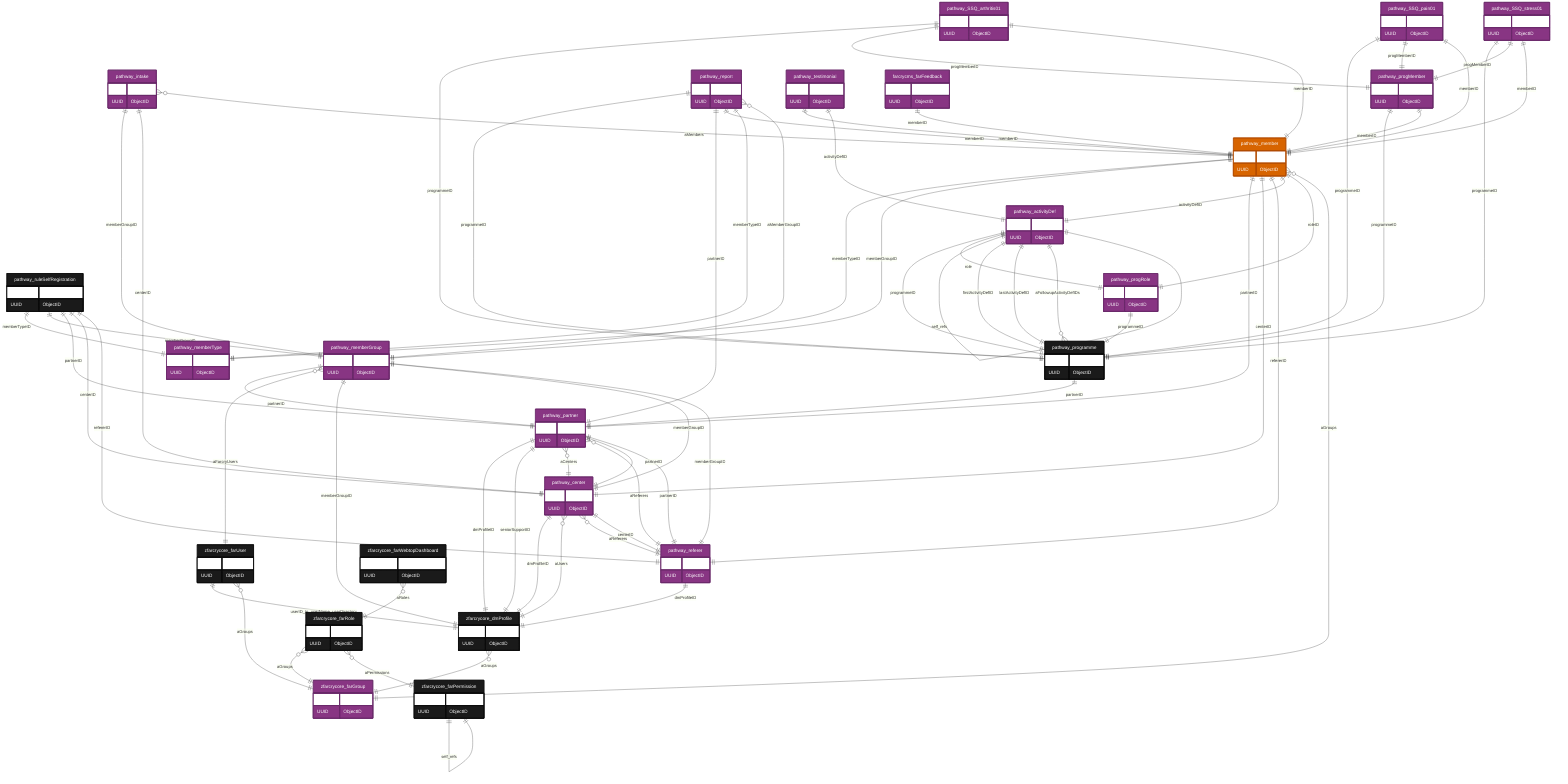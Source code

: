 erDiagram
    %% Parameters:
%%   Focus: member
%%   Domains: provider
%%   Chart Type: ER
    "pathway_ruleSelfRegistration" {
        📞 SERVICES UUID ObjectID
    }

    "pathway_activityDef" {
        🔥 CORE UUID ObjectID
    }

    "pathway_center" {
        🔥 CORE UUID ObjectID
    }

    "pathway_intake" {
        💧 UTILITIES UUID ObjectID
    }

    "pathway_member" {
        🔥 CORE UUID ObjectID
    }

    "pathway_memberGroup" {
        🔥 CORE UUID ObjectID
    }

    "pathway_memberType" {
        💧 UTILITIES UUID ObjectID
    }

    "pathway_partner" {
        🔥 CORE UUID ObjectID
    }

    "pathway_progMember" {
        🔥 CORE UUID ObjectID
    }

    "pathway_programme" {
        💧 UTILITIES UUID ObjectID
    }

    "pathway_progRole" {
        📞 SERVICES UUID ObjectID
    }

    "pathway_referer" {
        🔥 CORE UUID ObjectID
    }

    "pathway_report" {
        📞 SERVICES UUID ObjectID
    }

    "pathway_SSQ_arthritis01" {
        💧 UTILITIES UUID ObjectID
    }

    "pathway_SSQ_pain01" {
        💧 UTILITIES UUID ObjectID
    }

    "pathway_SSQ_stress01" {
        💧 UTILITIES UUID ObjectID
    }

    "pathway_testimonial" {
        📞 SERVICES UUID ObjectID
    }

    "farcrycms_farFeedback" {
        📞 SERVICES UUID ObjectID
    }

    "zfarcrycore_dmProfile" {
        🛡️ AUTH UUID ObjectID
    }

    "zfarcrycore_farGroup" {
        🛡️ AUTH UUID ObjectID
    }

    "zfarcrycore_farPermission" {
        🛡️ AUTH UUID ObjectID
    }

    "zfarcrycore_farRole" {
        🛡️ AUTH UUID ObjectID
    }

    "zfarcrycore_farUser" {
        🛡️ AUTH UUID ObjectID
    }

    "zfarcrycore_farWebtopDashboard" {
        💧 UTILITIES UUID ObjectID
    }

    %% Direct FK Relationships
    "pathway_ruleSelfRegistration" ||--|| "pathway_memberType" : memberTypeID
    "pathway_ruleSelfRegistration" ||--|| "pathway_memberGroup" : memberGroupID
    "pathway_ruleSelfRegistration" ||--|| "pathway_partner" : partnerID
    "pathway_ruleSelfRegistration" ||--|| "pathway_center" : centerID
    "pathway_ruleSelfRegistration" ||--|| "pathway_referer" : refererID
    "pathway_activityDef" ||--|| "pathway_programme" : programmeID
    "pathway_activityDef" ||--|| "pathway_progRole" : role
    "pathway_center" ||--|| "zfarcrycore_dmProfile" : dmProfileID
    "pathway_center" ||--|| "pathway_partner" : partnerID
    "pathway_center" ||--|| "pathway_memberGroup" : memberGroupID
    "pathway_intake" ||--|| "pathway_memberGroup" : memberGroupID
    "pathway_intake" ||--|| "pathway_center" : centerID
    "pathway_member" ||--|| "pathway_memberType" : memberTypeID
    "pathway_member" ||--|| "pathway_memberGroup" : memberGroupID
    "pathway_member" ||--|| "pathway_partner" : partnerID
    "pathway_member" ||--|| "pathway_center" : centerID
    "pathway_member" ||--|| "pathway_referer" : refererID
    "pathway_member" ||--|| "pathway_activityDef" : activityDefID
    "pathway_member" ||--|| "pathway_progRole" : roleID
    "pathway_memberGroup" ||--|| "pathway_partner" : partnerID
    "pathway_partner" ||--|| "zfarcrycore_dmProfile" : dmProfileID
    "pathway_partner" ||--|| "zfarcrycore_dmProfile" : seniorSupportID
    "pathway_progMember" ||--|| "pathway_programme" : programmeID
    "pathway_progMember" ||--|| "pathway_member" : memberID
    "pathway_programme" ||--|| "pathway_partner" : partnerID
    "pathway_programme" ||--|| "pathway_activityDef" : firstActivityDefID
    "pathway_programme" ||--|| "pathway_activityDef" : lastActivityDefID
    "pathway_progRole" ||--|| "pathway_programme" : programmeID
    "pathway_referer" ||--|| "zfarcrycore_dmProfile" : dmProfileID
    "pathway_referer" ||--|| "pathway_partner" : partnerID
    "pathway_referer" ||--|| "pathway_memberGroup" : memberGroupID
    "pathway_referer" ||--|| "pathway_center" : centerID
    "pathway_report" ||--|| "pathway_programme" : programmeID
    "pathway_report" ||--|| "pathway_partner" : partnerID
    "pathway_report" ||--|| "pathway_member" : memberID
    "pathway_report" ||--|| "pathway_memberType" : memberTypeID
    "pathway_SSQ_arthritis01" ||--|| "pathway_programme" : programmeID
    "pathway_SSQ_arthritis01" ||--|| "pathway_progMember" : progMemberID
    "pathway_SSQ_arthritis01" ||--|| "pathway_member" : memberID
    "pathway_SSQ_pain01" ||--|| "pathway_programme" : programmeID
    "pathway_SSQ_pain01" ||--|| "pathway_progMember" : progMemberID
    "pathway_SSQ_pain01" ||--|| "pathway_member" : memberID
    "pathway_SSQ_stress01" ||--|| "pathway_programme" : programmeID
    "pathway_SSQ_stress01" ||--|| "pathway_progMember" : progMemberID
    "pathway_SSQ_stress01" ||--|| "pathway_member" : memberID
    "pathway_testimonial" ||--|| "pathway_member" : memberID
    "pathway_testimonial" ||--|| "pathway_activityDef" : activityDefID
    "farcrycms_farFeedback" ||--|| "pathway_member" : memberID
    "zfarcrycore_dmProfile" ||--|| "pathway_memberGroup" : memberGroupID
    %% End Direct FK Relationships

    %% Special Joins
    "zfarcrycore_farUser" ||--|| "zfarcrycore_dmProfile" : userID_to_userName_userDirectory
    %% End Special Joins

    %% Self-Referencing Relationships for activityDef
    %% Self-refs include: onEndID, aCuePointActivities, aInteract1Activities, aInteract2Activities, aInteract3Activities, aInteract4Activities, aInteract5Activities
    "pathway_activityDef" ||--|| "pathway_activityDef" : self_refs
    %% End Self-Referencing Relationships for activityDef

    %% Self-Referencing Relationships for farPermission
    %% Self-refs include: aRelatedtypes
    "zfarcrycore_farPermission" ||--|| "zfarcrycore_farPermission" : self_refs
    %% End Self-Referencing Relationships for farPermission

    %% Join Table Relationships
    "pathway_center" }o--|| "zfarcrycore_dmProfile" : aUsers
    "pathway_center" }o--|| "pathway_referer" : aReferers
    "pathway_intake" }o--|| "pathway_member" : aMembers
    "pathway_member" }o--|| "zfarcrycore_farGroup" : aGroups
    "pathway_memberGroup" }o--|| "zfarcrycore_farUser" : aFarcryUsers
    "pathway_partner" }o--|| "pathway_center" : aCenters
    "pathway_partner" }o--|| "pathway_referer" : aReferers
    "pathway_programme" }o--|| "pathway_activityDef" : aFollowupActivityDefIDs
    "pathway_report" }o--|| "pathway_memberGroup" : aMemberGroupID
    "zfarcrycore_dmProfile" }o--|| "zfarcrycore_farGroup" : aGroups
    "zfarcrycore_farRole" }o--|| "zfarcrycore_farGroup" : aGroups
    "zfarcrycore_farRole" }o--|| "zfarcrycore_farPermission" : aPermissions
    "zfarcrycore_farUser" }o--|| "zfarcrycore_farGroup" : aGroups
    "zfarcrycore_farWebtopDashboard" }o--|| "zfarcrycore_farRole" : aRoles
    %% End Join Table Relationships


    %% Entity Styling
    %% secondary tier
    style pathway_ruleSelfRegistration fill:#1a1a1a,stroke:#0d0d0d,stroke-width:2px,color:#fff
    %% related tier
    style pathway_activityDef fill:#883583,stroke:#6a2a6a,stroke-width:2px,color:#fff
    %% related tier
    style pathway_center fill:#883583,stroke:#6a2a6a,stroke-width:2px,color:#fff
    %% related tier
    style pathway_intake fill:#883583,stroke:#6a2a6a,stroke-width:2px,color:#fff
    %% focus tier
    style pathway_member fill:#d76400,stroke:#b34d00,stroke-width:2px,color:#fff
    %% related tier
    style pathway_memberGroup fill:#883583,stroke:#6a2a6a,stroke-width:2px,color:#fff
    %% related tier
    style pathway_memberType fill:#883583,stroke:#6a2a6a,stroke-width:2px,color:#fff
    %% related tier
    style pathway_partner fill:#883583,stroke:#6a2a6a,stroke-width:2px,color:#fff
    %% related tier
    style pathway_progMember fill:#883583,stroke:#6a2a6a,stroke-width:2px,color:#fff
    %% secondary tier
    style pathway_programme fill:#1a1a1a,stroke:#0d0d0d,stroke-width:2px,color:#fff
    %% related tier
    style pathway_progRole fill:#883583,stroke:#6a2a6a,stroke-width:2px,color:#fff
    %% related tier
    style pathway_referer fill:#883583,stroke:#6a2a6a,stroke-width:2px,color:#fff
    %% related tier
    style pathway_report fill:#883583,stroke:#6a2a6a,stroke-width:2px,color:#fff
    %% related tier
    style pathway_SSQ_arthritis01 fill:#883583,stroke:#6a2a6a,stroke-width:2px,color:#fff
    %% related tier
    style pathway_SSQ_pain01 fill:#883583,stroke:#6a2a6a,stroke-width:2px,color:#fff
    %% related tier
    style pathway_SSQ_stress01 fill:#883583,stroke:#6a2a6a,stroke-width:2px,color:#fff
    %% related tier
    style pathway_testimonial fill:#883583,stroke:#6a2a6a,stroke-width:2px,color:#fff
    %% related tier
    style farcrycms_farFeedback fill:#883583,stroke:#6a2a6a,stroke-width:2px,color:#fff
    %% secondary tier
    style zfarcrycore_dmProfile fill:#1a1a1a,stroke:#0d0d0d,stroke-width:2px,color:#fff
    %% related tier
    style zfarcrycore_farGroup fill:#883583,stroke:#6a2a6a,stroke-width:2px,color:#fff
    %% secondary tier
    style zfarcrycore_farPermission fill:#1a1a1a,stroke:#0d0d0d,stroke-width:2px,color:#fff
    %% secondary tier
    style zfarcrycore_farRole fill:#1a1a1a,stroke:#0d0d0d,stroke-width:2px,color:#fff
    %% secondary tier
    style zfarcrycore_farUser fill:#1a1a1a,stroke:#0d0d0d,stroke-width:2px,color:#fff
    %% secondary tier
    style zfarcrycore_farWebtopDashboard fill:#1a1a1a,stroke:#0d0d0d,stroke-width:2px,color:#fff
    %% special join entity